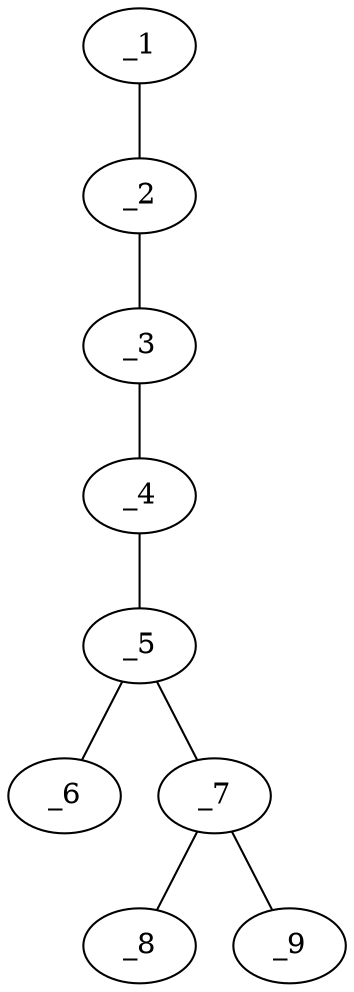 graph molid657833 {
	_1	 [charge=0,
		chem=2,
		symbol="O  ",
		x=2,
		y="-0.25"];
	_2	 [charge=0,
		chem=1,
		symbol="C  ",
		x="2.866",
		y="0.25"];
	_1 -- _2	 [valence=1];
	_3	 [charge=0,
		chem=2,
		symbol="O  ",
		x="3.7321",
		y="-0.25"];
	_2 -- _3	 [valence=1];
	_4	 [charge=0,
		chem=1,
		symbol="C  ",
		x="4.5981",
		y="0.25"];
	_3 -- _4	 [valence=1];
	_5	 [charge=0,
		chem=1,
		symbol="C  ",
		x="5.4641",
		y="-0.25"];
	_4 -- _5	 [valence=1];
	_6	 [charge=0,
		chem=1,
		symbol="C  ",
		x="5.4641",
		y="-1.25"];
	_5 -- _6	 [valence=2];
	_7	 [charge=0,
		chem=1,
		symbol="C  ",
		x="6.3301",
		y="0.25"];
	_5 -- _7	 [valence=1];
	_8	 [charge=0,
		chem=2,
		symbol="O  ",
		x="7.1962",
		y="-0.25"];
	_7 -- _8	 [valence=2];
	_9	 [charge=0,
		chem=1,
		symbol="C  ",
		x="6.3301",
		y="1.25"];
	_7 -- _9	 [valence=1];
}
